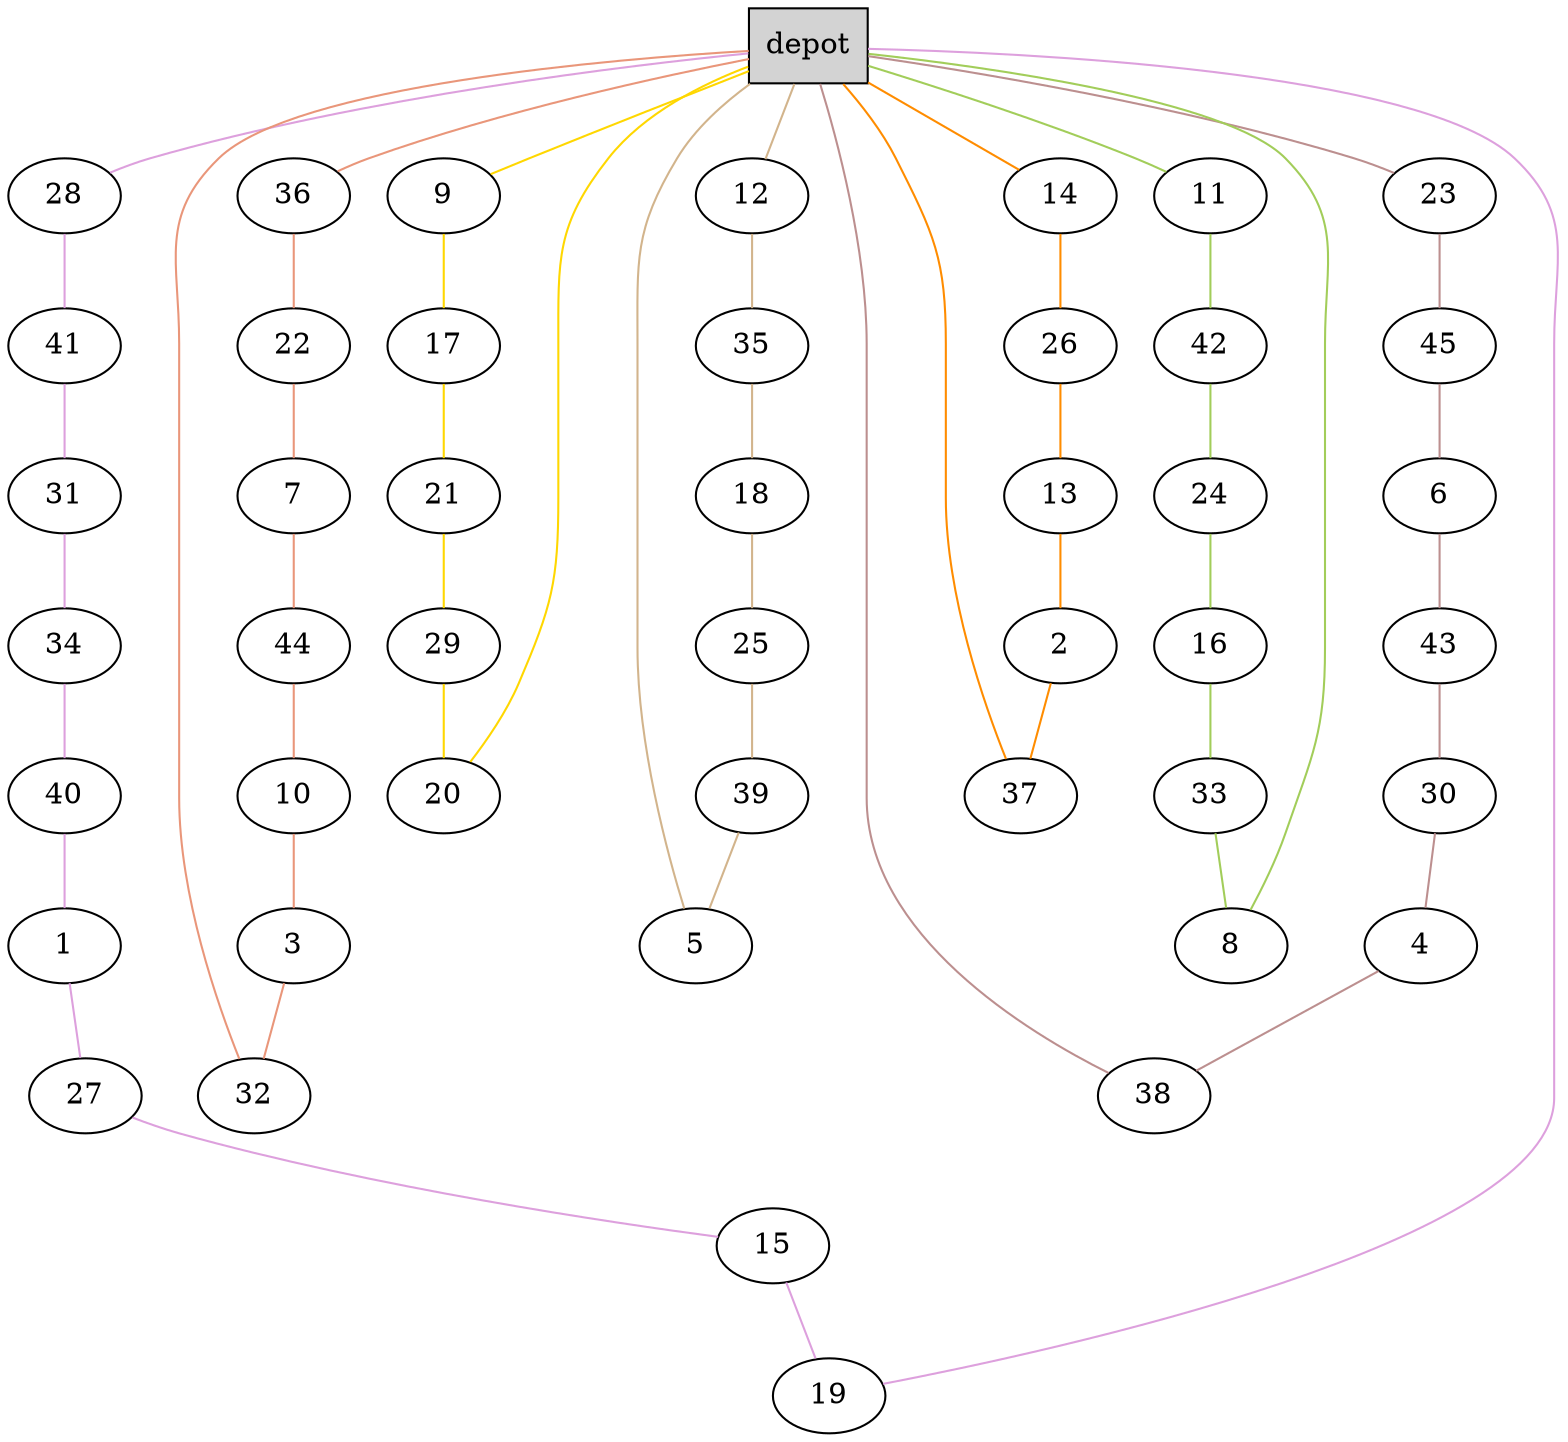 graph G {
  0[shape = box, label = "depot", style = filled ];
  36[shape = ellipse];
  "0"--"36"[color = darksalmon];
  22[shape = ellipse];
  "36"--"22"[color = darksalmon];
  7[shape = ellipse];
  "22"--"7"[color = darksalmon];
  44[shape = ellipse];
  "7"--"44"[color = darksalmon];
  10[shape = ellipse];
  "44"--"10"[color = darksalmon];
  3[shape = ellipse];
  "10"--"3"[color = darksalmon];
  32[shape = ellipse];
  "3"--"32"[color = darksalmon];
  "32"--"0"[color = darksalmon];
  9[shape = ellipse];
  "0"--"9"[color = gold];
  17[shape = ellipse];
  "9"--"17"[color = gold];
  21[shape = ellipse];
  "17"--"21"[color = gold];
  29[shape = ellipse];
  "21"--"29"[color = gold];
  20[shape = ellipse];
  "29"--"20"[color = gold];
  "20"--"0"[color = gold];
  28[shape = ellipse];
  "0"--"28"[color = plum];
  41[shape = ellipse];
  "28"--"41"[color = plum];
  31[shape = ellipse];
  "41"--"31"[color = plum];
  34[shape = ellipse];
  "31"--"34"[color = plum];
  40[shape = ellipse];
  "34"--"40"[color = plum];
  1[shape = ellipse];
  "40"--"1"[color = plum];
  27[shape = ellipse];
  "1"--"27"[color = plum];
  15[shape = ellipse];
  "27"--"15"[color = plum];
  19[shape = ellipse];
  "15"--"19"[color = plum];
  "19"--"0"[color = plum];
  12[shape = ellipse];
  "0"--"12"[color = tan];
  35[shape = ellipse];
  "12"--"35"[color = tan];
  18[shape = ellipse];
  "35"--"18"[color = tan];
  25[shape = ellipse];
  "18"--"25"[color = tan];
  39[shape = ellipse];
  "25"--"39"[color = tan];
  5[shape = ellipse];
  "39"--"5"[color = tan];
  "5"--"0"[color = tan];
  14[shape = ellipse];
  "0"--"14"[color = darkorange];
  26[shape = ellipse];
  "14"--"26"[color = darkorange];
  13[shape = ellipse];
  "26"--"13"[color = darkorange];
  2[shape = ellipse];
  "13"--"2"[color = darkorange];
  37[shape = ellipse];
  "2"--"37"[color = darkorange];
  "37"--"0"[color = darkorange];
  23[shape = ellipse];
  "0"--"23"[color = rosybrown];
  45[shape = ellipse];
  "23"--"45"[color = rosybrown];
  6[shape = ellipse];
  "45"--"6"[color = rosybrown];
  43[shape = ellipse];
  "6"--"43"[color = rosybrown];
  30[shape = ellipse];
  "43"--"30"[color = rosybrown];
  4[shape = ellipse];
  "30"--"4"[color = rosybrown];
  38[shape = ellipse];
  "4"--"38"[color = rosybrown];
  "38"--"0"[color = rosybrown];
  11[shape = ellipse];
  "0"--"11"[color = darkolivegreen3];
  42[shape = ellipse];
  "11"--"42"[color = darkolivegreen3];
  24[shape = ellipse];
  "42"--"24"[color = darkolivegreen3];
  16[shape = ellipse];
  "24"--"16"[color = darkolivegreen3];
  33[shape = ellipse];
  "16"--"33"[color = darkolivegreen3];
  8[shape = ellipse];
  "33"--"8"[color = darkolivegreen3];
  "8"--"0"[color = darkolivegreen3];
}
